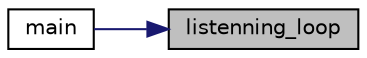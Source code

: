 digraph "listenning_loop"
{
 // LATEX_PDF_SIZE
  edge [fontname="Helvetica",fontsize="10",labelfontname="Helvetica",labelfontsize="10"];
  node [fontname="Helvetica",fontsize="10",shape=record];
  rankdir="RL";
  Node9 [label="listenning_loop",height=0.2,width=0.4,color="black", fillcolor="grey75", style="filled", fontcolor="black",tooltip=" "];
  Node9 -> Node10 [dir="back",color="midnightblue",fontsize="10",style="solid",fontname="Helvetica"];
  Node10 [label="main",height=0.2,width=0.4,color="black", fillcolor="white", style="filled",URL="$master_8cpp.html#ac0f2228420376f4db7e1274f2b41667c",tooltip="master 端主程序循环 加载配置信息；连接数据库；取待评测任务信息，交由子进程并评测；创建并分离发送心跳线程 // to be done"];
}
